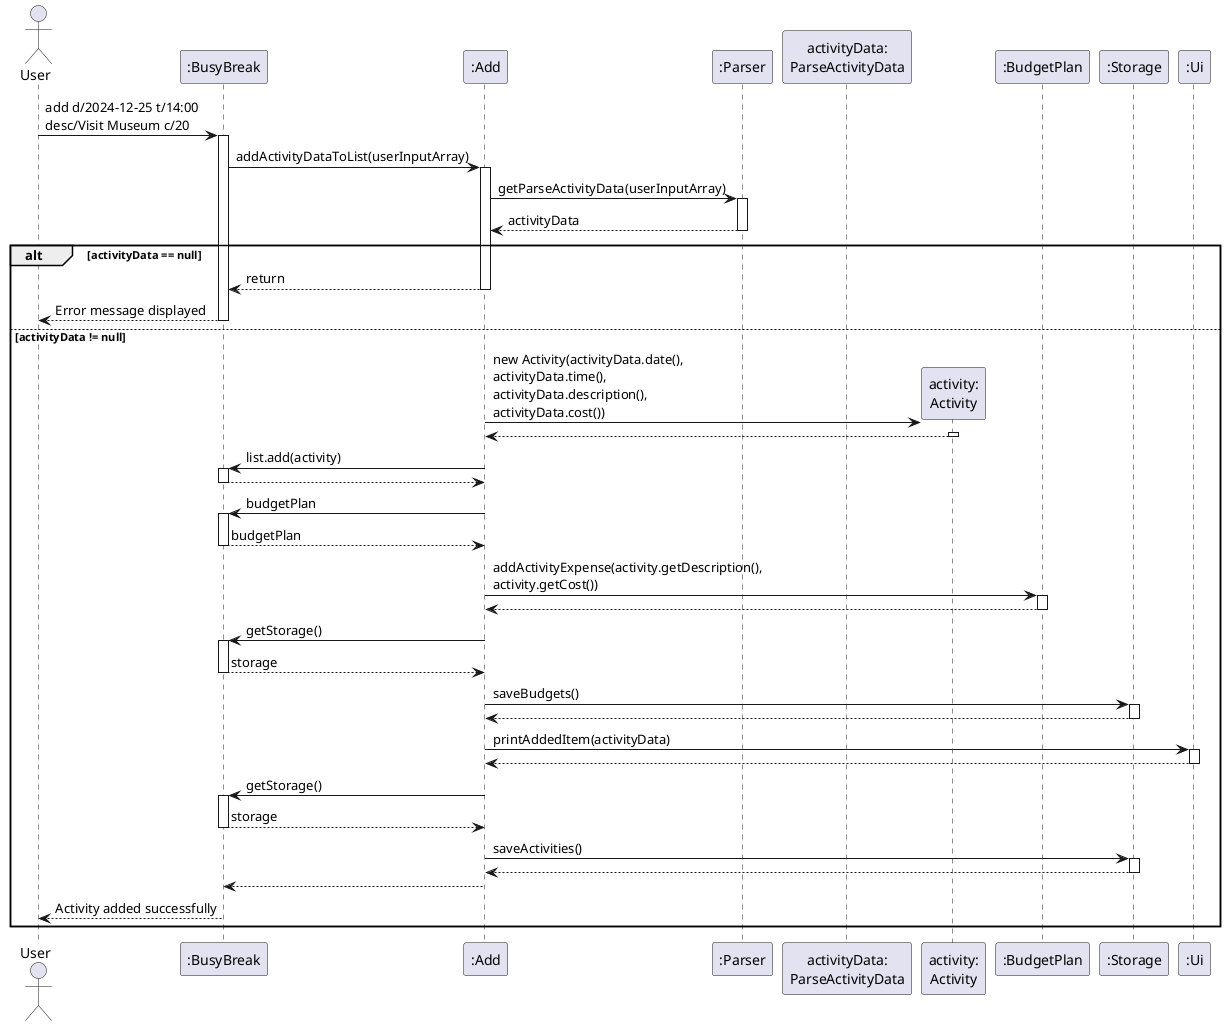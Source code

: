 @startuml AddCommandSequenceDiagram

actor User
participant ":BusyBreak" as BusyBreak
participant ":Add" as Add
participant ":Parser" as Parser
participant "activityData:\nParseActivityData" as ParseData
participant "activity:\nActivity" as Activity
participant ":BudgetPlan" as Budget
participant ":Storage" as Storage
participant ":Ui" as Ui


User -> BusyBreak: add d/2024-12-25 t/14:00\ndesc/Visit Museum c/20
activate BusyBreak

BusyBreak -> Add: addActivityDataToList(userInputArray)
activate Add

Add -> Parser: getParseActivityData(userInputArray)
activate Parser

Parser --> Add: activityData
deactivate Parser

alt activityData == null
    Add --> BusyBreak: return
    deactivate Add
    BusyBreak --> User: Error message displayed
    deactivate BusyBreak
else activityData != null

    Add -> Activity**: new Activity(activityData.date(),\nactivityData.time(),\nactivityData.description(),\nactivityData.cost())
    activate Activity
    Activity --> Add
    deactivate Activity

    Add -> BusyBreak: list.add(activity)
    activate BusyBreak
    BusyBreak --> Add
    deactivate BusyBreak

    Add -> BusyBreak: budgetPlan
    activate BusyBreak
    BusyBreak --> Add: budgetPlan
    deactivate BusyBreak

    Add -> Budget: addActivityExpense(activity.getDescription(),\nactivity.getCost())
    activate Budget
    Budget --> Add
    deactivate Budget

    Add -> BusyBreak: getStorage()
    activate BusyBreak
    BusyBreak --> Add: storage
    deactivate BusyBreak

    Add -> Storage: saveBudgets()
    activate Storage
    Storage --> Add
    deactivate Storage

    Add -> Ui: printAddedItem(activityData)
    activate Ui
    Ui --> Add
    deactivate Ui

    Add -> BusyBreak: getStorage()
    activate BusyBreak
    BusyBreak --> Add: storage
    deactivate BusyBreak

    Add -> Storage: saveActivities()
    activate Storage
    Storage --> Add
    deactivate Storage

    Add --> BusyBreak
    deactivate Add

    BusyBreak --> User: Activity added successfully
    deactivate BusyBreak
end

@enduml
